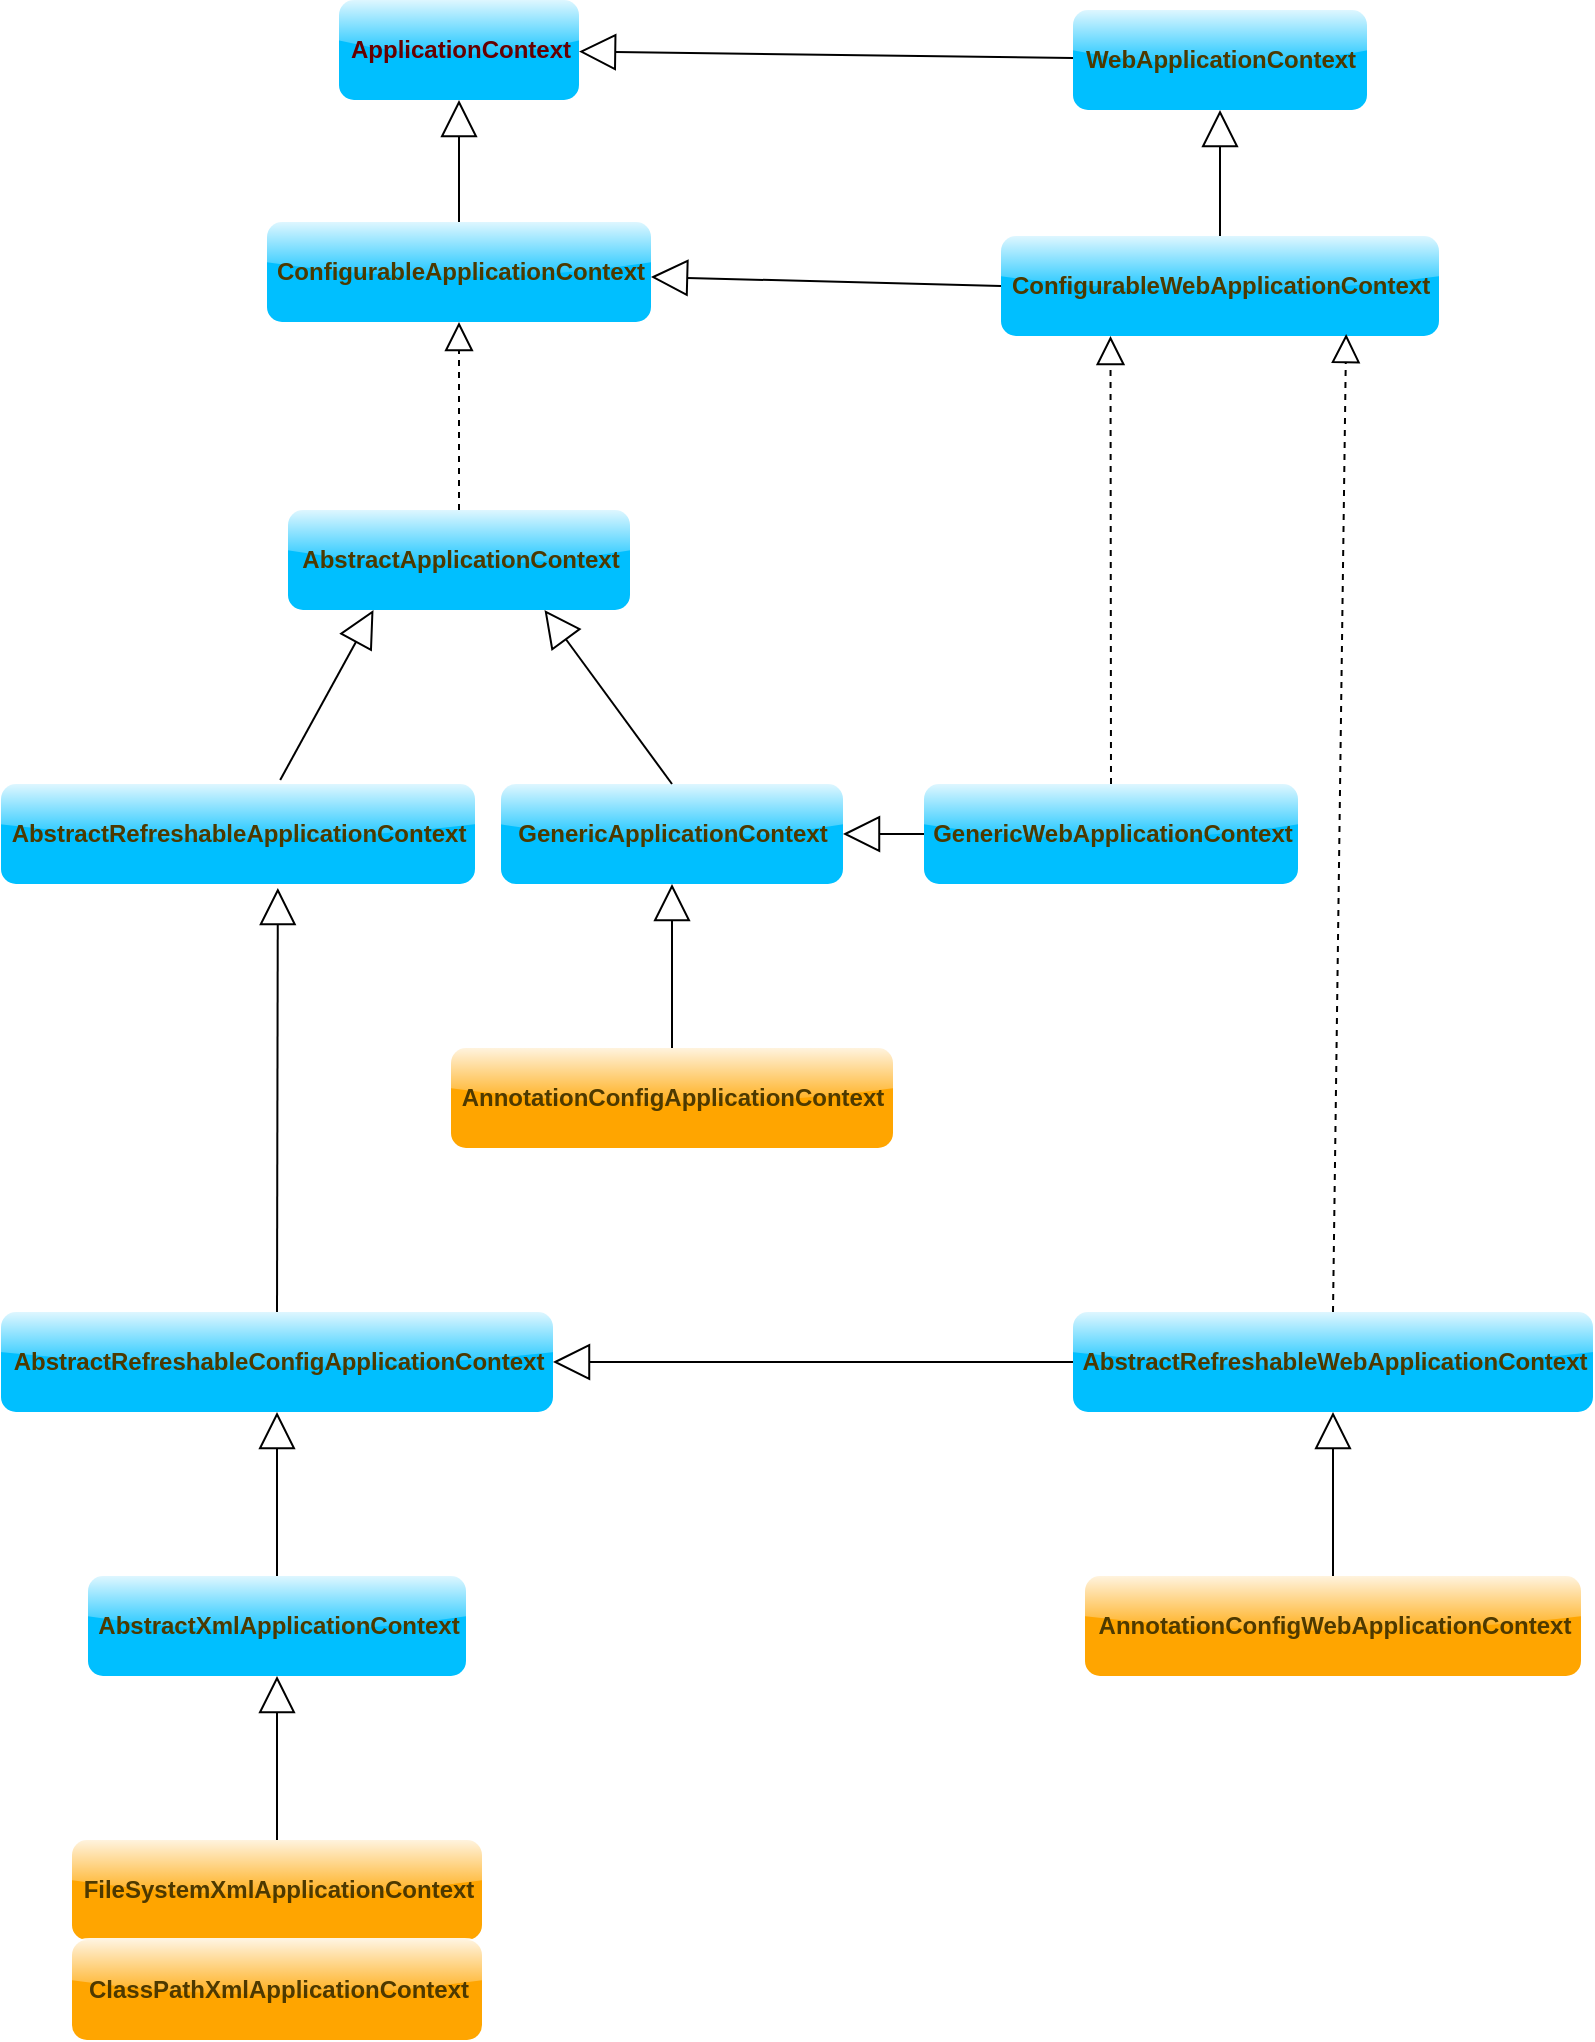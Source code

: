 <mxfile version="11.0.7" type="device"><diagram id="pZdOQ-3X3Z53K8CuT1x6" name="Page-1"><mxGraphModel dx="868" dy="515" grid="0" gridSize="10" guides="1" tooltips="1" connect="1" arrows="1" fold="1" page="1" pageScale="1" pageWidth="827" pageHeight="1169" math="0" shadow="0"><root><mxCell id="0"/><mxCell id="1" parent="0"/><mxCell id="v0ECpmU5c3IGvAGqm0kb-1" value="&lt;b&gt;&lt;font color=&quot;#660000&quot;&gt;ApplicationContext&lt;/font&gt;&lt;/b&gt;" style="html=1;fillColor=#00bfff;strokeColor=none;glass=1;rounded=1;comic=0;" parent="1" vertex="1"><mxGeometry x="186.5" y="59" width="120" height="50" as="geometry"/></mxCell><mxCell id="v0ECpmU5c3IGvAGqm0kb-2" value="&lt;b&gt;&lt;font color=&quot;#4d3900&quot;&gt;ConfigurableApplicationContext&lt;/font&gt;&lt;/b&gt;" style="html=1;fillColor=#00bfff;strokeColor=none;glass=1;rounded=1;comic=0;" parent="1" vertex="1"><mxGeometry x="150.5" y="170" width="192" height="50" as="geometry"/></mxCell><mxCell id="v0ECpmU5c3IGvAGqm0kb-4" value="" style="endArrow=block;endSize=16;endFill=0;html=1;entryX=0.5;entryY=1;entryDx=0;entryDy=0;exitX=0.5;exitY=0;exitDx=0;exitDy=0;" parent="1" source="v0ECpmU5c3IGvAGqm0kb-2" target="v0ECpmU5c3IGvAGqm0kb-1" edge="1"><mxGeometry width="160" relative="1" as="geometry"><mxPoint x="317" y="233" as="sourcePoint"/><mxPoint x="477" y="233" as="targetPoint"/></mxGeometry></mxCell><mxCell id="v0ECpmU5c3IGvAGqm0kb-5" value="&lt;b&gt;&lt;font color=&quot;#4d3900&quot;&gt;WebApplicationContext&lt;/font&gt;&lt;/b&gt;" style="html=1;fillColor=#00bfff;strokeColor=none;glass=1;rounded=1;comic=0;" parent="1" vertex="1"><mxGeometry x="553.5" y="64" width="147" height="50" as="geometry"/></mxCell><mxCell id="v0ECpmU5c3IGvAGqm0kb-6" value="" style="endArrow=block;endSize=16;endFill=0;html=1;" parent="1" source="v0ECpmU5c3IGvAGqm0kb-5" target="v0ECpmU5c3IGvAGqm0kb-1" edge="1"><mxGeometry width="160" relative="1" as="geometry"><mxPoint x="357.806" y="187" as="sourcePoint"/><mxPoint x="428" y="119" as="targetPoint"/></mxGeometry></mxCell><mxCell id="v0ECpmU5c3IGvAGqm0kb-7" value="&lt;b&gt;&lt;font color=&quot;#4d3900&quot;&gt;AbstractApplicationContext&lt;/font&gt;&lt;/b&gt;" style="html=1;fillColor=#00bfff;strokeColor=none;glass=1;rounded=1;comic=0;" parent="1" vertex="1"><mxGeometry x="161" y="314" width="171" height="50" as="geometry"/></mxCell><mxCell id="v0ECpmU5c3IGvAGqm0kb-9" value="&lt;b&gt;&lt;font color=&quot;#4d3900&quot;&gt;ConfigurableWebApplicationContext&lt;/font&gt;&lt;/b&gt;" style="html=1;fillColor=#00bfff;strokeColor=none;glass=1;rounded=1;comic=0;" parent="1" vertex="1"><mxGeometry x="517.5" y="177" width="219" height="50" as="geometry"/></mxCell><mxCell id="v0ECpmU5c3IGvAGqm0kb-10" value="" style="endArrow=block;endSize=16;endFill=0;html=1;entryX=0.5;entryY=1;entryDx=0;entryDy=0;" parent="1" source="v0ECpmU5c3IGvAGqm0kb-9" target="v0ECpmU5c3IGvAGqm0kb-5" edge="1"><mxGeometry width="160" relative="1" as="geometry"><mxPoint x="549.436" y="328" as="sourcePoint"/><mxPoint x="618.5" y="258" as="targetPoint"/></mxGeometry></mxCell><mxCell id="v0ECpmU5c3IGvAGqm0kb-11" value="" style="endArrow=block;endSize=16;endFill=0;html=1;exitX=0;exitY=0.5;exitDx=0;exitDy=0;" parent="1" source="v0ECpmU5c3IGvAGqm0kb-9" target="v0ECpmU5c3IGvAGqm0kb-2" edge="1"><mxGeometry width="160" relative="1" as="geometry"><mxPoint x="370.436" y="328" as="sourcePoint"/><mxPoint x="393.25" y="227" as="targetPoint"/></mxGeometry></mxCell><mxCell id="v0ECpmU5c3IGvAGqm0kb-12" value="" style="endArrow=block;dashed=1;endFill=0;endSize=12;html=1;entryX=0.5;entryY=1;entryDx=0;entryDy=0;" parent="1" source="v0ECpmU5c3IGvAGqm0kb-7" target="v0ECpmU5c3IGvAGqm0kb-2" edge="1"><mxGeometry width="160" relative="1" as="geometry"><mxPoint x="161" y="385" as="sourcePoint"/><mxPoint x="321" y="385" as="targetPoint"/></mxGeometry></mxCell><mxCell id="v0ECpmU5c3IGvAGqm0kb-13" value="&lt;b&gt;&lt;font color=&quot;#4d3900&quot;&gt;AbstractRefreshableApplicationContext&lt;/font&gt;&lt;/b&gt;" style="html=1;fillColor=#00bfff;strokeColor=none;glass=1;rounded=1;comic=0;" parent="1" vertex="1"><mxGeometry x="17.5" y="451" width="237" height="50" as="geometry"/></mxCell><mxCell id="v0ECpmU5c3IGvAGqm0kb-14" value="" style="endArrow=block;endSize=16;endFill=0;html=1;exitX=0.589;exitY=-0.04;exitDx=0;exitDy=0;entryX=0.25;entryY=1;entryDx=0;entryDy=0;exitPerimeter=0;" parent="1" source="v0ECpmU5c3IGvAGqm0kb-13" target="v0ECpmU5c3IGvAGqm0kb-7" edge="1"><mxGeometry width="160" relative="1" as="geometry"><mxPoint x="246" y="451" as="sourcePoint"/><mxPoint x="171" y="373" as="targetPoint"/></mxGeometry></mxCell><mxCell id="v0ECpmU5c3IGvAGqm0kb-15" value="&lt;b&gt;&lt;font color=&quot;#4d3900&quot;&gt;GenericApplicationContext&lt;/font&gt;&lt;/b&gt;" style="html=1;fillColor=#00bfff;strokeColor=none;glass=1;rounded=1;comic=0;" parent="1" vertex="1"><mxGeometry x="267.5" y="451" width="171" height="50" as="geometry"/></mxCell><mxCell id="v0ECpmU5c3IGvAGqm0kb-16" value="" style="endArrow=block;endSize=16;endFill=0;html=1;entryX=0.75;entryY=1;entryDx=0;entryDy=0;exitX=0.5;exitY=0;exitDx=0;exitDy=0;" parent="1" source="v0ECpmU5c3IGvAGqm0kb-15" target="v0ECpmU5c3IGvAGqm0kb-7" edge="1"><mxGeometry width="160" relative="1" as="geometry"><mxPoint x="431.75" y="456" as="sourcePoint"/><mxPoint x="321" y="369" as="targetPoint"/></mxGeometry></mxCell><mxCell id="v0ECpmU5c3IGvAGqm0kb-17" value="&lt;b&gt;&lt;font color=&quot;#4d3900&quot;&gt;AbstractRefreshableWebApplicationContext&lt;/font&gt;&lt;/b&gt;" style="html=1;fillColor=#00bfff;strokeColor=none;glass=1;rounded=1;comic=0;" parent="1" vertex="1"><mxGeometry x="553.5" y="715" width="260" height="50" as="geometry"/></mxCell><mxCell id="v0ECpmU5c3IGvAGqm0kb-18" value="" style="endArrow=block;dashed=1;endFill=0;endSize=12;html=1;entryX=0.788;entryY=0.98;entryDx=0;entryDy=0;exitX=0.5;exitY=0;exitDx=0;exitDy=0;entryPerimeter=0;" parent="1" source="v0ECpmU5c3IGvAGqm0kb-17" target="v0ECpmU5c3IGvAGqm0kb-9" edge="1"><mxGeometry width="160" relative="1" as="geometry"><mxPoint x="524.638" y="451" as="sourcePoint"/><mxPoint x="546" y="364" as="targetPoint"/></mxGeometry></mxCell><mxCell id="v0ECpmU5c3IGvAGqm0kb-19" value="" style="endArrow=block;endSize=16;endFill=0;html=1;entryX=1;entryY=0.5;entryDx=0;entryDy=0;exitX=0;exitY=0.5;exitDx=0;exitDy=0;" parent="1" source="v0ECpmU5c3IGvAGqm0kb-17" target="v0ECpmU5c3IGvAGqm0kb-26" edge="1"><mxGeometry width="160" relative="1" as="geometry"><mxPoint x="418" y="589" as="sourcePoint"/><mxPoint x="368.923" y="501" as="targetPoint"/></mxGeometry></mxCell><mxCell id="v0ECpmU5c3IGvAGqm0kb-20" value="&lt;b&gt;&lt;font color=&quot;#4d3900&quot;&gt;GenericWebApplicationContext&lt;/font&gt;&lt;/b&gt;" style="html=1;fillColor=#00bfff;strokeColor=none;glass=1;rounded=1;comic=0;" parent="1" vertex="1"><mxGeometry x="479" y="451" width="187" height="50" as="geometry"/></mxCell><mxCell id="v0ECpmU5c3IGvAGqm0kb-22" value="" style="endArrow=block;dashed=1;endFill=0;endSize=12;html=1;entryX=0.25;entryY=1;entryDx=0;entryDy=0;exitX=0.5;exitY=0;exitDx=0;exitDy=0;" parent="1" source="v0ECpmU5c3IGvAGqm0kb-20" target="v0ECpmU5c3IGvAGqm0kb-9" edge="1"><mxGeometry width="160" relative="1" as="geometry"><mxPoint x="573" y="588" as="sourcePoint"/><mxPoint x="497.75" y="364" as="targetPoint"/></mxGeometry></mxCell><mxCell id="v0ECpmU5c3IGvAGqm0kb-23" value="" style="endArrow=block;endSize=16;endFill=0;html=1;entryX=1;entryY=0.5;entryDx=0;entryDy=0;exitX=0;exitY=0.5;exitDx=0;exitDy=0;" parent="1" source="v0ECpmU5c3IGvAGqm0kb-20" target="v0ECpmU5c3IGvAGqm0kb-15" edge="1"><mxGeometry width="160" relative="1" as="geometry"><mxPoint x="356.5" y="605" as="sourcePoint"/><mxPoint x="136.25" y="518" as="targetPoint"/></mxGeometry></mxCell><mxCell id="v0ECpmU5c3IGvAGqm0kb-24" value="&lt;b&gt;&lt;font color=&quot;#4d3900&quot;&gt;AnnotationConfigApplicationContext&lt;/font&gt;&lt;/b&gt;" style="html=1;fillColor=#ffa500;strokeColor=none;glass=1;rounded=1;comic=0;gradientColor=none;" parent="1" vertex="1"><mxGeometry x="242.5" y="583" width="221" height="50" as="geometry"/></mxCell><mxCell id="v0ECpmU5c3IGvAGqm0kb-25" value="" style="endArrow=block;endSize=16;endFill=0;html=1;entryX=0.5;entryY=1;entryDx=0;entryDy=0;exitX=0.5;exitY=0;exitDx=0;exitDy=0;" parent="1" source="v0ECpmU5c3IGvAGqm0kb-24" target="v0ECpmU5c3IGvAGqm0kb-15" edge="1"><mxGeometry width="160" relative="1" as="geometry"><mxPoint x="292.25" y="588" as="sourcePoint"/><mxPoint x="41.174" y="502" as="targetPoint"/></mxGeometry></mxCell><mxCell id="v0ECpmU5c3IGvAGqm0kb-26" value="&lt;b&gt;&lt;font color=&quot;#4d3900&quot;&gt;AbstractRefreshableConfigApplicationContext&lt;/font&gt;&lt;/b&gt;" style="html=1;fillColor=#00bfff;strokeColor=none;glass=1;rounded=1;comic=0;" parent="1" vertex="1"><mxGeometry x="17.5" y="715" width="276" height="50" as="geometry"/></mxCell><mxCell id="v0ECpmU5c3IGvAGqm0kb-27" value="" style="endArrow=block;endSize=16;endFill=0;html=1;entryX=0.584;entryY=1.04;entryDx=0;entryDy=0;exitX=0.5;exitY=0;exitDx=0;exitDy=0;entryPerimeter=0;" parent="1" source="v0ECpmU5c3IGvAGqm0kb-26" target="v0ECpmU5c3IGvAGqm0kb-13" edge="1"><mxGeometry width="160" relative="1" as="geometry"><mxPoint x="399.25" y="726" as="sourcePoint"/><mxPoint x="148.174" y="640" as="targetPoint"/></mxGeometry></mxCell><mxCell id="v0ECpmU5c3IGvAGqm0kb-30" value="&lt;b&gt;&lt;font color=&quot;#4d3900&quot;&gt;AbstractXmlApplicationContext&lt;/font&gt;&lt;/b&gt;" style="html=1;fillColor=#00bfff;strokeColor=none;glass=1;rounded=1;comic=0;" parent="1" vertex="1"><mxGeometry x="61" y="847" width="189" height="50" as="geometry"/></mxCell><mxCell id="v0ECpmU5c3IGvAGqm0kb-31" value="" style="endArrow=block;endSize=16;endFill=0;html=1;exitX=0.5;exitY=0;exitDx=0;exitDy=0;" parent="1" source="v0ECpmU5c3IGvAGqm0kb-30" target="v0ECpmU5c3IGvAGqm0kb-26" edge="1"><mxGeometry width="160" relative="1" as="geometry"><mxPoint x="156" y="850" as="sourcePoint"/><mxPoint x="153.75" y="764.5" as="targetPoint"/></mxGeometry></mxCell><mxCell id="v0ECpmU5c3IGvAGqm0kb-32" value="&lt;b&gt;&lt;font color=&quot;#4d3900&quot;&gt;FileSystemXmlApplicationContext&lt;/font&gt;&lt;/b&gt;&lt;b&gt;&lt;br&gt;&lt;/b&gt;" style="html=1;fillColor=#ffa500;strokeColor=none;glass=1;rounded=1;comic=0;gradientColor=none;" parent="1" vertex="1"><mxGeometry x="53" y="979" width="205" height="50" as="geometry"/></mxCell><mxCell id="v0ECpmU5c3IGvAGqm0kb-34" value="" style="endArrow=block;endSize=16;endFill=0;html=1;entryX=0.5;entryY=1;entryDx=0;entryDy=0;" parent="1" source="v0ECpmU5c3IGvAGqm0kb-32" target="v0ECpmU5c3IGvAGqm0kb-30" edge="1"><mxGeometry width="160" relative="1" as="geometry"><mxPoint x="135.5" y="979" as="sourcePoint"/><mxPoint x="135.5" y="897" as="targetPoint"/></mxGeometry></mxCell><mxCell id="v0ECpmU5c3IGvAGqm0kb-36" value="&lt;b&gt;&lt;font color=&quot;#4d3900&quot;&gt;AnnotationConfigWebApplicationContext&lt;/font&gt;&lt;/b&gt;" style="html=1;fillColor=#ffa500;strokeColor=none;glass=1;rounded=1;comic=0;gradientColor=none;" parent="1" vertex="1"><mxGeometry x="559.5" y="847" width="248" height="50" as="geometry"/></mxCell><mxCell id="v0ECpmU5c3IGvAGqm0kb-37" value="" style="endArrow=block;endSize=16;endFill=0;html=1;exitX=0.5;exitY=0;exitDx=0;exitDy=0;entryX=0.5;entryY=1;entryDx=0;entryDy=0;" parent="1" source="v0ECpmU5c3IGvAGqm0kb-36" target="v0ECpmU5c3IGvAGqm0kb-17" edge="1"><mxGeometry width="160" relative="1" as="geometry"><mxPoint x="585" y="840" as="sourcePoint"/><mxPoint x="585" y="758" as="targetPoint"/></mxGeometry></mxCell><mxCell id="v0ECpmU5c3IGvAGqm0kb-38" value="&lt;b&gt;&lt;font color=&quot;#4d3900&quot;&gt;ClassPathXmlApplicationContext&lt;/font&gt;&lt;/b&gt;" style="html=1;fillColor=#ffa500;strokeColor=none;glass=1;rounded=1;comic=0;gradientColor=none;" parent="1" vertex="1"><mxGeometry x="53" y="1029" width="205" height="50" as="geometry"/></mxCell></root></mxGraphModel></diagram></mxfile>